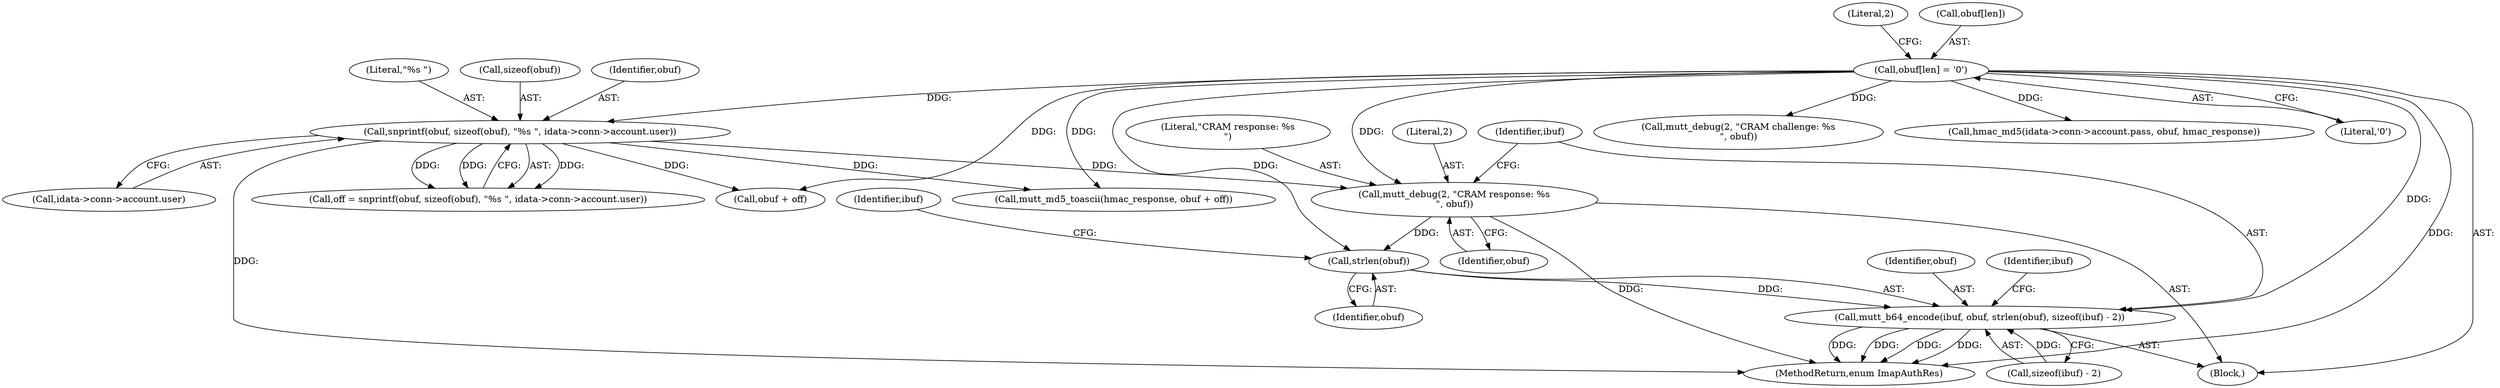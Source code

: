 digraph "0_neomutt_6f163e07ae68654d7ac5268cbb7565f6df79ad85@API" {
"1000236" [label="(Call,strlen(obuf))"];
"1000190" [label="(Call,obuf[len] = '\0')"];
"1000229" [label="(Call,mutt_debug(2, \"CRAM response: %s\n\", obuf))"];
"1000212" [label="(Call,snprintf(obuf, sizeof(obuf), \"%s \", idata->conn->account.user))"];
"1000233" [label="(Call,mutt_b64_encode(ibuf, obuf, strlen(obuf), sizeof(ibuf) - 2))"];
"1000226" [label="(Call,obuf + off)"];
"1000195" [label="(Call,mutt_debug(2, \"CRAM challenge: %s\n\", obuf))"];
"1000282" [label="(MethodReturn,enum ImapAuthRes)"];
"1000237" [label="(Identifier,obuf)"];
"1000235" [label="(Identifier,obuf)"];
"1000108" [label="(Block,)"];
"1000216" [label="(Literal,\"%s \")"];
"1000233" [label="(Call,mutt_b64_encode(ibuf, obuf, strlen(obuf), sizeof(ibuf) - 2))"];
"1000232" [label="(Identifier,obuf)"];
"1000240" [label="(Identifier,ibuf)"];
"1000229" [label="(Call,mutt_debug(2, \"CRAM response: %s\n\", obuf))"];
"1000230" [label="(Literal,2)"];
"1000238" [label="(Call,sizeof(ibuf) - 2)"];
"1000196" [label="(Literal,2)"];
"1000199" [label="(Call,hmac_md5(idata->conn->account.pass, obuf, hmac_response))"];
"1000231" [label="(Literal,\"CRAM response: %s\n\")"];
"1000212" [label="(Call,snprintf(obuf, sizeof(obuf), \"%s \", idata->conn->account.user))"];
"1000214" [label="(Call,sizeof(obuf))"];
"1000236" [label="(Call,strlen(obuf))"];
"1000234" [label="(Identifier,ibuf)"];
"1000217" [label="(Call,idata->conn->account.user)"];
"1000191" [label="(Call,obuf[len])"];
"1000224" [label="(Call,mutt_md5_toascii(hmac_response, obuf + off))"];
"1000243" [label="(Identifier,ibuf)"];
"1000213" [label="(Identifier,obuf)"];
"1000194" [label="(Literal,'\0')"];
"1000190" [label="(Call,obuf[len] = '\0')"];
"1000210" [label="(Call,off = snprintf(obuf, sizeof(obuf), \"%s \", idata->conn->account.user))"];
"1000236" -> "1000233"  [label="AST: "];
"1000236" -> "1000237"  [label="CFG: "];
"1000237" -> "1000236"  [label="AST: "];
"1000240" -> "1000236"  [label="CFG: "];
"1000236" -> "1000233"  [label="DDG: "];
"1000190" -> "1000236"  [label="DDG: "];
"1000229" -> "1000236"  [label="DDG: "];
"1000190" -> "1000108"  [label="AST: "];
"1000190" -> "1000194"  [label="CFG: "];
"1000191" -> "1000190"  [label="AST: "];
"1000194" -> "1000190"  [label="AST: "];
"1000196" -> "1000190"  [label="CFG: "];
"1000190" -> "1000282"  [label="DDG: "];
"1000190" -> "1000195"  [label="DDG: "];
"1000190" -> "1000199"  [label="DDG: "];
"1000190" -> "1000212"  [label="DDG: "];
"1000190" -> "1000224"  [label="DDG: "];
"1000190" -> "1000226"  [label="DDG: "];
"1000190" -> "1000229"  [label="DDG: "];
"1000190" -> "1000233"  [label="DDG: "];
"1000229" -> "1000108"  [label="AST: "];
"1000229" -> "1000232"  [label="CFG: "];
"1000230" -> "1000229"  [label="AST: "];
"1000231" -> "1000229"  [label="AST: "];
"1000232" -> "1000229"  [label="AST: "];
"1000234" -> "1000229"  [label="CFG: "];
"1000229" -> "1000282"  [label="DDG: "];
"1000212" -> "1000229"  [label="DDG: "];
"1000212" -> "1000210"  [label="AST: "];
"1000212" -> "1000217"  [label="CFG: "];
"1000213" -> "1000212"  [label="AST: "];
"1000214" -> "1000212"  [label="AST: "];
"1000216" -> "1000212"  [label="AST: "];
"1000217" -> "1000212"  [label="AST: "];
"1000210" -> "1000212"  [label="CFG: "];
"1000212" -> "1000282"  [label="DDG: "];
"1000212" -> "1000210"  [label="DDG: "];
"1000212" -> "1000210"  [label="DDG: "];
"1000212" -> "1000210"  [label="DDG: "];
"1000212" -> "1000224"  [label="DDG: "];
"1000212" -> "1000226"  [label="DDG: "];
"1000233" -> "1000108"  [label="AST: "];
"1000233" -> "1000238"  [label="CFG: "];
"1000234" -> "1000233"  [label="AST: "];
"1000235" -> "1000233"  [label="AST: "];
"1000238" -> "1000233"  [label="AST: "];
"1000243" -> "1000233"  [label="CFG: "];
"1000233" -> "1000282"  [label="DDG: "];
"1000233" -> "1000282"  [label="DDG: "];
"1000233" -> "1000282"  [label="DDG: "];
"1000233" -> "1000282"  [label="DDG: "];
"1000238" -> "1000233"  [label="DDG: "];
}
